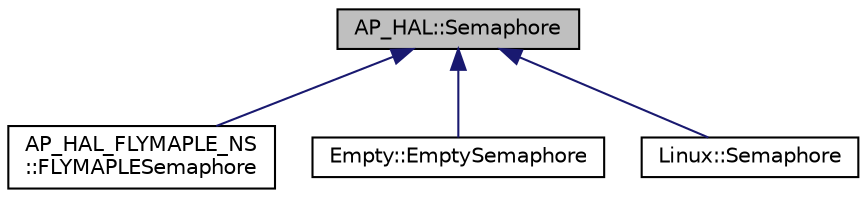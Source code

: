 digraph "AP_HAL::Semaphore"
{
 // INTERACTIVE_SVG=YES
  edge [fontname="Helvetica",fontsize="10",labelfontname="Helvetica",labelfontsize="10"];
  node [fontname="Helvetica",fontsize="10",shape=record];
  Node1 [label="AP_HAL::Semaphore",height=0.2,width=0.4,color="black", fillcolor="grey75", style="filled", fontcolor="black"];
  Node1 -> Node2 [dir="back",color="midnightblue",fontsize="10",style="solid",fontname="Helvetica"];
  Node2 [label="AP_HAL_FLYMAPLE_NS\l::FLYMAPLESemaphore",height=0.2,width=0.4,color="black", fillcolor="white", style="filled",URL="$classAP__HAL__FLYMAPLE__NS_1_1FLYMAPLESemaphore.html"];
  Node1 -> Node3 [dir="back",color="midnightblue",fontsize="10",style="solid",fontname="Helvetica"];
  Node3 [label="Empty::EmptySemaphore",height=0.2,width=0.4,color="black", fillcolor="white", style="filled",URL="$classEmpty_1_1EmptySemaphore.html"];
  Node1 -> Node4 [dir="back",color="midnightblue",fontsize="10",style="solid",fontname="Helvetica"];
  Node4 [label="Linux::Semaphore",height=0.2,width=0.4,color="black", fillcolor="white", style="filled",URL="$classLinux_1_1Semaphore.html"];
}
